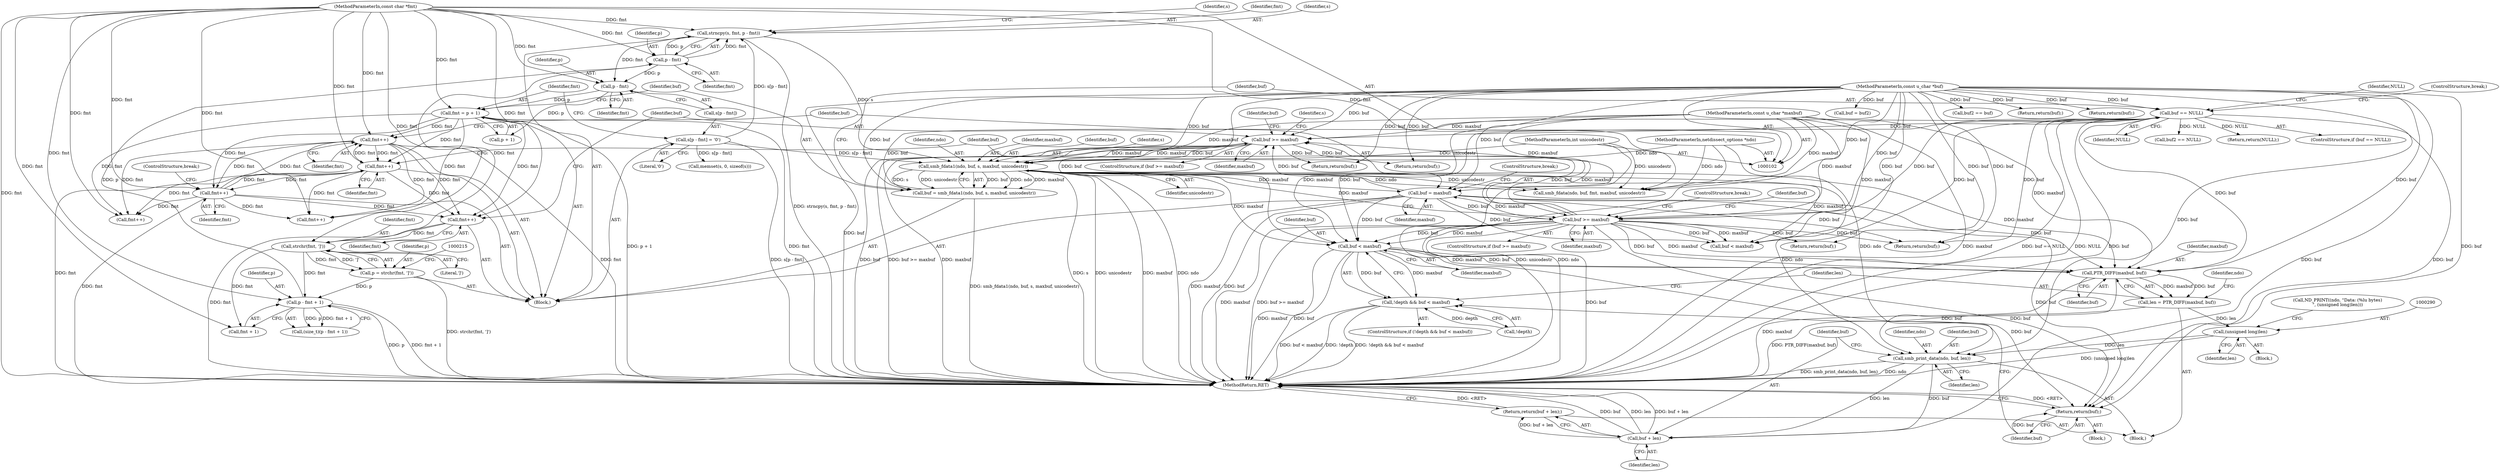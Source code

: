 digraph "0_tcpdump_24182d959f661327525a20d9a94c98a8ec016778@pointer" {
"1000274" [label="(Call,buf < maxbuf)"];
"1000253" [label="(Call,buf == NULL)"];
"1000244" [label="(Call,buf = smb_fdata1(ndo, buf, s, maxbuf, unicodestr))"];
"1000246" [label="(Call,smb_fdata1(ndo, buf, s, maxbuf, unicodestr))"];
"1000103" [label="(MethodParameterIn,netdissect_options *ndo)"];
"1000197" [label="(Call,buf >= maxbuf)"];
"1000183" [label="(Call,buf = maxbuf)"];
"1000174" [label="(Call,buf >= maxbuf)"];
"1000104" [label="(MethodParameterIn,const u_char *buf)"];
"1000106" [label="(MethodParameterIn,const u_char *maxbuf)"];
"1000226" [label="(Call,strncpy(s, fmt, p - fmt))"];
"1000232" [label="(Call,s[p - fmt] = '\0')"];
"1000229" [label="(Call,p - fmt)"];
"1000216" [label="(Call,p - fmt + 1)"];
"1000207" [label="(Call,p = strchr(fmt, ']'))"];
"1000209" [label="(Call,strchr(fmt, ']'))"];
"1000194" [label="(Call,fmt++)"];
"1000181" [label="(Call,fmt++)"];
"1000171" [label="(Call,fmt++)"];
"1000239" [label="(Call,fmt = p + 1)"];
"1000235" [label="(Call,p - fmt)"];
"1000105" [label="(MethodParameterIn,const char *fmt)"];
"1000267" [label="(Call,fmt++)"];
"1000107" [label="(MethodParameterIn,int unicodestr)"];
"1000271" [label="(Call,!depth && buf < maxbuf)"];
"1000281" [label="(Call,PTR_DIFF(maxbuf, buf))"];
"1000279" [label="(Call,len = PTR_DIFF(maxbuf, buf))"];
"1000289" [label="(Call,(unsigned long)len)"];
"1000292" [label="(Call,smb_print_data(ndo, buf, len))"];
"1000297" [label="(Call,buf + len)"];
"1000296" [label="(Return,return(buf + len);)"];
"1000300" [label="(Return,return(buf);)"];
"1000257" [label="(Identifier,NULL)"];
"1000296" [label="(Return,return(buf + len);)"];
"1000217" [label="(Identifier,p)"];
"1000284" [label="(Call,ND_PRINT((ndo, \"Data: (%lu bytes)\n\", (unsigned long)len)))"];
"1000297" [label="(Call,buf + len)"];
"1000194" [label="(Call,fmt++)"];
"1000255" [label="(Identifier,NULL)"];
"1000198" [label="(Identifier,buf)"];
"1000176" [label="(Identifier,maxbuf)"];
"1000228" [label="(Identifier,fmt)"];
"1000145" [label="(Call,smb_fdata(ndo, buf, fmt, maxbuf, unicodestr))"];
"1000248" [label="(Identifier,buf)"];
"1000154" [label="(Call,buf2 == NULL)"];
"1000190" [label="(Return,return(buf);)"];
"1000181" [label="(Call,fmt++)"];
"1000299" [label="(Identifier,len)"];
"1000256" [label="(Return,return(NULL);)"];
"1000237" [label="(Identifier,fmt)"];
"1000227" [label="(Identifier,s)"];
"1000238" [label="(Literal,'\0')"];
"1000165" [label="(Call,buf = buf2)"];
"1000239" [label="(Call,fmt = p + 1)"];
"1000183" [label="(Call,buf = maxbuf)"];
"1000258" [label="(ControlStructure,break;)"];
"1000244" [label="(Call,buf = smb_fdata1(ndo, buf, s, maxbuf, unicodestr))"];
"1000270" [label="(ControlStructure,if (!depth && buf < maxbuf))"];
"1000251" [label="(Identifier,unicodestr)"];
"1000202" [label="(Call,memset(s, 0, sizeof(s)))"];
"1000291" [label="(Identifier,len)"];
"1000216" [label="(Call,p - fmt + 1)"];
"1000289" [label="(Call,(unsigned long)len)"];
"1000177" [label="(Return,return(buf);)"];
"1000127" [label="(Call,buf < maxbuf)"];
"1000293" [label="(Identifier,ndo)"];
"1000224" [label="(Return,return(buf);)"];
"1000267" [label="(Call,fmt++)"];
"1000207" [label="(Call,p = strchr(fmt, ']'))"];
"1000277" [label="(Block,)"];
"1000188" [label="(Call,fmt++)"];
"1000295" [label="(Identifier,len)"];
"1000124" [label="(Call,fmt++)"];
"1000199" [label="(Identifier,maxbuf)"];
"1000226" [label="(Call,strncpy(s, fmt, p - fmt))"];
"1000185" [label="(Identifier,maxbuf)"];
"1000283" [label="(Identifier,buf)"];
"1000208" [label="(Identifier,p)"];
"1000171" [label="(Call,fmt++)"];
"1000230" [label="(Identifier,p)"];
"1000175" [label="(Identifier,buf)"];
"1000249" [label="(Identifier,s)"];
"1000247" [label="(Identifier,ndo)"];
"1000174" [label="(Call,buf >= maxbuf)"];
"1000246" [label="(Call,smb_fdata1(ndo, buf, s, maxbuf, unicodestr))"];
"1000196" [label="(ControlStructure,if (buf >= maxbuf))"];
"1000160" [label="(Call,buf2 == buf)"];
"1000302" [label="(MethodReturn,RET)"];
"1000253" [label="(Call,buf == NULL)"];
"1000195" [label="(Identifier,fmt)"];
"1000234" [label="(Identifier,s)"];
"1000182" [label="(Identifier,fmt)"];
"1000218" [label="(Call,fmt + 1)"];
"1000122" [label="(Block,)"];
"1000279" [label="(Call,len = PTR_DIFF(maxbuf, buf))"];
"1000179" [label="(ControlStructure,break;)"];
"1000250" [label="(Identifier,maxbuf)"];
"1000214" [label="(Call,(size_t)(p - fmt + 1))"];
"1000280" [label="(Identifier,len)"];
"1000241" [label="(Call,p + 1)"];
"1000240" [label="(Identifier,fmt)"];
"1000281" [label="(Call,PTR_DIFF(maxbuf, buf))"];
"1000211" [label="(Literal,']')"];
"1000184" [label="(Identifier,buf)"];
"1000231" [label="(Identifier,fmt)"];
"1000233" [label="(Call,s[p - fmt])"];
"1000301" [label="(Identifier,buf)"];
"1000282" [label="(Identifier,maxbuf)"];
"1000294" [label="(Identifier,buf)"];
"1000268" [label="(Identifier,fmt)"];
"1000235" [label="(Call,p - fmt)"];
"1000186" [label="(ControlStructure,break;)"];
"1000105" [label="(MethodParameterIn,const char *fmt)"];
"1000274" [label="(Call,buf < maxbuf)"];
"1000107" [label="(MethodParameterIn,int unicodestr)"];
"1000232" [label="(Call,s[p - fmt] = '\0')"];
"1000197" [label="(Call,buf >= maxbuf)"];
"1000275" [label="(Identifier,buf)"];
"1000104" [label="(MethodParameterIn,const u_char *buf)"];
"1000210" [label="(Identifier,fmt)"];
"1000229" [label="(Call,p - fmt)"];
"1000254" [label="(Identifier,buf)"];
"1000203" [label="(Identifier,s)"];
"1000286" [label="(Identifier,ndo)"];
"1000201" [label="(Identifier,buf)"];
"1000163" [label="(Return,return(buf);)"];
"1000173" [label="(ControlStructure,if (buf >= maxbuf))"];
"1000245" [label="(Identifier,buf)"];
"1000236" [label="(Identifier,p)"];
"1000272" [label="(Call,!depth)"];
"1000271" [label="(Call,!depth && buf < maxbuf)"];
"1000300" [label="(Return,return(buf);)"];
"1000269" [label="(ControlStructure,break;)"];
"1000287" [label="(Block,)"];
"1000298" [label="(Identifier,buf)"];
"1000200" [label="(Return,return(buf);)"];
"1000106" [label="(MethodParameterIn,const u_char *maxbuf)"];
"1000209" [label="(Call,strchr(fmt, ']'))"];
"1000292" [label="(Call,smb_print_data(ndo, buf, len))"];
"1000103" [label="(MethodParameterIn,netdissect_options *ndo)"];
"1000178" [label="(Identifier,buf)"];
"1000252" [label="(ControlStructure,if (buf == NULL))"];
"1000108" [label="(Block,)"];
"1000276" [label="(Identifier,maxbuf)"];
"1000168" [label="(Return,return(buf);)"];
"1000172" [label="(Identifier,fmt)"];
"1000274" -> "1000271"  [label="AST: "];
"1000274" -> "1000276"  [label="CFG: "];
"1000275" -> "1000274"  [label="AST: "];
"1000276" -> "1000274"  [label="AST: "];
"1000271" -> "1000274"  [label="CFG: "];
"1000274" -> "1000302"  [label="DDG: maxbuf"];
"1000274" -> "1000302"  [label="DDG: buf"];
"1000274" -> "1000271"  [label="DDG: buf"];
"1000274" -> "1000271"  [label="DDG: maxbuf"];
"1000253" -> "1000274"  [label="DDG: buf"];
"1000183" -> "1000274"  [label="DDG: buf"];
"1000174" -> "1000274"  [label="DDG: buf"];
"1000174" -> "1000274"  [label="DDG: maxbuf"];
"1000104" -> "1000274"  [label="DDG: buf"];
"1000246" -> "1000274"  [label="DDG: maxbuf"];
"1000106" -> "1000274"  [label="DDG: maxbuf"];
"1000274" -> "1000281"  [label="DDG: maxbuf"];
"1000274" -> "1000281"  [label="DDG: buf"];
"1000274" -> "1000300"  [label="DDG: buf"];
"1000253" -> "1000252"  [label="AST: "];
"1000253" -> "1000255"  [label="CFG: "];
"1000254" -> "1000253"  [label="AST: "];
"1000255" -> "1000253"  [label="AST: "];
"1000257" -> "1000253"  [label="CFG: "];
"1000258" -> "1000253"  [label="CFG: "];
"1000253" -> "1000302"  [label="DDG: buf == NULL"];
"1000253" -> "1000302"  [label="DDG: NULL"];
"1000253" -> "1000302"  [label="DDG: buf"];
"1000253" -> "1000127"  [label="DDG: buf"];
"1000253" -> "1000154"  [label="DDG: NULL"];
"1000253" -> "1000174"  [label="DDG: buf"];
"1000253" -> "1000190"  [label="DDG: buf"];
"1000253" -> "1000197"  [label="DDG: buf"];
"1000244" -> "1000253"  [label="DDG: buf"];
"1000104" -> "1000253"  [label="DDG: buf"];
"1000253" -> "1000256"  [label="DDG: NULL"];
"1000253" -> "1000281"  [label="DDG: buf"];
"1000253" -> "1000300"  [label="DDG: buf"];
"1000244" -> "1000122"  [label="AST: "];
"1000244" -> "1000246"  [label="CFG: "];
"1000245" -> "1000244"  [label="AST: "];
"1000246" -> "1000244"  [label="AST: "];
"1000254" -> "1000244"  [label="CFG: "];
"1000244" -> "1000302"  [label="DDG: smb_fdata1(ndo, buf, s, maxbuf, unicodestr)"];
"1000246" -> "1000244"  [label="DDG: buf"];
"1000246" -> "1000244"  [label="DDG: ndo"];
"1000246" -> "1000244"  [label="DDG: maxbuf"];
"1000246" -> "1000244"  [label="DDG: s"];
"1000246" -> "1000244"  [label="DDG: unicodestr"];
"1000104" -> "1000244"  [label="DDG: buf"];
"1000246" -> "1000251"  [label="CFG: "];
"1000247" -> "1000246"  [label="AST: "];
"1000248" -> "1000246"  [label="AST: "];
"1000249" -> "1000246"  [label="AST: "];
"1000250" -> "1000246"  [label="AST: "];
"1000251" -> "1000246"  [label="AST: "];
"1000246" -> "1000302"  [label="DDG: unicodestr"];
"1000246" -> "1000302"  [label="DDG: maxbuf"];
"1000246" -> "1000302"  [label="DDG: ndo"];
"1000246" -> "1000302"  [label="DDG: s"];
"1000246" -> "1000127"  [label="DDG: maxbuf"];
"1000246" -> "1000145"  [label="DDG: ndo"];
"1000246" -> "1000145"  [label="DDG: unicodestr"];
"1000246" -> "1000174"  [label="DDG: maxbuf"];
"1000246" -> "1000183"  [label="DDG: maxbuf"];
"1000246" -> "1000197"  [label="DDG: maxbuf"];
"1000103" -> "1000246"  [label="DDG: ndo"];
"1000197" -> "1000246"  [label="DDG: buf"];
"1000197" -> "1000246"  [label="DDG: maxbuf"];
"1000104" -> "1000246"  [label="DDG: buf"];
"1000226" -> "1000246"  [label="DDG: s"];
"1000232" -> "1000246"  [label="DDG: s[p - fmt]"];
"1000106" -> "1000246"  [label="DDG: maxbuf"];
"1000107" -> "1000246"  [label="DDG: unicodestr"];
"1000246" -> "1000281"  [label="DDG: maxbuf"];
"1000246" -> "1000292"  [label="DDG: ndo"];
"1000103" -> "1000102"  [label="AST: "];
"1000103" -> "1000302"  [label="DDG: ndo"];
"1000103" -> "1000145"  [label="DDG: ndo"];
"1000103" -> "1000292"  [label="DDG: ndo"];
"1000197" -> "1000196"  [label="AST: "];
"1000197" -> "1000199"  [label="CFG: "];
"1000198" -> "1000197"  [label="AST: "];
"1000199" -> "1000197"  [label="AST: "];
"1000201" -> "1000197"  [label="CFG: "];
"1000203" -> "1000197"  [label="CFG: "];
"1000197" -> "1000302"  [label="DDG: buf >= maxbuf"];
"1000197" -> "1000302"  [label="DDG: maxbuf"];
"1000197" -> "1000302"  [label="DDG: buf"];
"1000183" -> "1000197"  [label="DDG: buf"];
"1000174" -> "1000197"  [label="DDG: buf"];
"1000174" -> "1000197"  [label="DDG: maxbuf"];
"1000104" -> "1000197"  [label="DDG: buf"];
"1000106" -> "1000197"  [label="DDG: maxbuf"];
"1000197" -> "1000200"  [label="DDG: buf"];
"1000197" -> "1000224"  [label="DDG: buf"];
"1000183" -> "1000122"  [label="AST: "];
"1000183" -> "1000185"  [label="CFG: "];
"1000184" -> "1000183"  [label="AST: "];
"1000185" -> "1000183"  [label="AST: "];
"1000186" -> "1000183"  [label="CFG: "];
"1000183" -> "1000302"  [label="DDG: maxbuf"];
"1000183" -> "1000302"  [label="DDG: buf"];
"1000183" -> "1000127"  [label="DDG: buf"];
"1000183" -> "1000174"  [label="DDG: buf"];
"1000174" -> "1000183"  [label="DDG: maxbuf"];
"1000106" -> "1000183"  [label="DDG: maxbuf"];
"1000104" -> "1000183"  [label="DDG: buf"];
"1000183" -> "1000190"  [label="DDG: buf"];
"1000183" -> "1000281"  [label="DDG: buf"];
"1000183" -> "1000300"  [label="DDG: buf"];
"1000174" -> "1000173"  [label="AST: "];
"1000174" -> "1000176"  [label="CFG: "];
"1000175" -> "1000174"  [label="AST: "];
"1000176" -> "1000174"  [label="AST: "];
"1000178" -> "1000174"  [label="CFG: "];
"1000179" -> "1000174"  [label="CFG: "];
"1000174" -> "1000302"  [label="DDG: maxbuf"];
"1000174" -> "1000302"  [label="DDG: buf >= maxbuf"];
"1000174" -> "1000302"  [label="DDG: buf"];
"1000174" -> "1000127"  [label="DDG: buf"];
"1000174" -> "1000127"  [label="DDG: maxbuf"];
"1000104" -> "1000174"  [label="DDG: buf"];
"1000106" -> "1000174"  [label="DDG: maxbuf"];
"1000174" -> "1000177"  [label="DDG: buf"];
"1000174" -> "1000190"  [label="DDG: buf"];
"1000174" -> "1000281"  [label="DDG: maxbuf"];
"1000174" -> "1000281"  [label="DDG: buf"];
"1000174" -> "1000300"  [label="DDG: buf"];
"1000104" -> "1000102"  [label="AST: "];
"1000104" -> "1000302"  [label="DDG: buf"];
"1000104" -> "1000127"  [label="DDG: buf"];
"1000104" -> "1000145"  [label="DDG: buf"];
"1000104" -> "1000160"  [label="DDG: buf"];
"1000104" -> "1000163"  [label="DDG: buf"];
"1000104" -> "1000165"  [label="DDG: buf"];
"1000104" -> "1000168"  [label="DDG: buf"];
"1000104" -> "1000177"  [label="DDG: buf"];
"1000104" -> "1000190"  [label="DDG: buf"];
"1000104" -> "1000200"  [label="DDG: buf"];
"1000104" -> "1000224"  [label="DDG: buf"];
"1000104" -> "1000281"  [label="DDG: buf"];
"1000104" -> "1000292"  [label="DDG: buf"];
"1000104" -> "1000297"  [label="DDG: buf"];
"1000104" -> "1000300"  [label="DDG: buf"];
"1000106" -> "1000102"  [label="AST: "];
"1000106" -> "1000302"  [label="DDG: maxbuf"];
"1000106" -> "1000127"  [label="DDG: maxbuf"];
"1000106" -> "1000145"  [label="DDG: maxbuf"];
"1000106" -> "1000281"  [label="DDG: maxbuf"];
"1000226" -> "1000122"  [label="AST: "];
"1000226" -> "1000229"  [label="CFG: "];
"1000227" -> "1000226"  [label="AST: "];
"1000228" -> "1000226"  [label="AST: "];
"1000229" -> "1000226"  [label="AST: "];
"1000234" -> "1000226"  [label="CFG: "];
"1000226" -> "1000302"  [label="DDG: strncpy(s, fmt, p - fmt)"];
"1000232" -> "1000226"  [label="DDG: s[p - fmt]"];
"1000229" -> "1000226"  [label="DDG: fmt"];
"1000229" -> "1000226"  [label="DDG: p"];
"1000105" -> "1000226"  [label="DDG: fmt"];
"1000226" -> "1000235"  [label="DDG: fmt"];
"1000232" -> "1000122"  [label="AST: "];
"1000232" -> "1000238"  [label="CFG: "];
"1000233" -> "1000232"  [label="AST: "];
"1000238" -> "1000232"  [label="AST: "];
"1000240" -> "1000232"  [label="CFG: "];
"1000232" -> "1000302"  [label="DDG: s[p - fmt]"];
"1000232" -> "1000202"  [label="DDG: s[p - fmt]"];
"1000229" -> "1000231"  [label="CFG: "];
"1000230" -> "1000229"  [label="AST: "];
"1000231" -> "1000229"  [label="AST: "];
"1000216" -> "1000229"  [label="DDG: p"];
"1000105" -> "1000229"  [label="DDG: fmt"];
"1000209" -> "1000229"  [label="DDG: fmt"];
"1000229" -> "1000235"  [label="DDG: p"];
"1000216" -> "1000214"  [label="AST: "];
"1000216" -> "1000218"  [label="CFG: "];
"1000217" -> "1000216"  [label="AST: "];
"1000218" -> "1000216"  [label="AST: "];
"1000214" -> "1000216"  [label="CFG: "];
"1000216" -> "1000302"  [label="DDG: p"];
"1000216" -> "1000302"  [label="DDG: fmt + 1"];
"1000216" -> "1000214"  [label="DDG: p"];
"1000216" -> "1000214"  [label="DDG: fmt + 1"];
"1000207" -> "1000216"  [label="DDG: p"];
"1000209" -> "1000216"  [label="DDG: fmt"];
"1000105" -> "1000216"  [label="DDG: fmt"];
"1000207" -> "1000122"  [label="AST: "];
"1000207" -> "1000209"  [label="CFG: "];
"1000208" -> "1000207"  [label="AST: "];
"1000209" -> "1000207"  [label="AST: "];
"1000215" -> "1000207"  [label="CFG: "];
"1000207" -> "1000302"  [label="DDG: strchr(fmt, ']')"];
"1000209" -> "1000207"  [label="DDG: fmt"];
"1000209" -> "1000207"  [label="DDG: ']'"];
"1000209" -> "1000211"  [label="CFG: "];
"1000210" -> "1000209"  [label="AST: "];
"1000211" -> "1000209"  [label="AST: "];
"1000194" -> "1000209"  [label="DDG: fmt"];
"1000105" -> "1000209"  [label="DDG: fmt"];
"1000209" -> "1000218"  [label="DDG: fmt"];
"1000194" -> "1000122"  [label="AST: "];
"1000194" -> "1000195"  [label="CFG: "];
"1000195" -> "1000194"  [label="AST: "];
"1000198" -> "1000194"  [label="CFG: "];
"1000194" -> "1000302"  [label="DDG: fmt"];
"1000181" -> "1000194"  [label="DDG: fmt"];
"1000171" -> "1000194"  [label="DDG: fmt"];
"1000239" -> "1000194"  [label="DDG: fmt"];
"1000267" -> "1000194"  [label="DDG: fmt"];
"1000105" -> "1000194"  [label="DDG: fmt"];
"1000181" -> "1000122"  [label="AST: "];
"1000181" -> "1000182"  [label="CFG: "];
"1000182" -> "1000181"  [label="AST: "];
"1000184" -> "1000181"  [label="CFG: "];
"1000181" -> "1000302"  [label="DDG: fmt"];
"1000181" -> "1000124"  [label="DDG: fmt"];
"1000181" -> "1000171"  [label="DDG: fmt"];
"1000171" -> "1000181"  [label="DDG: fmt"];
"1000239" -> "1000181"  [label="DDG: fmt"];
"1000267" -> "1000181"  [label="DDG: fmt"];
"1000105" -> "1000181"  [label="DDG: fmt"];
"1000181" -> "1000188"  [label="DDG: fmt"];
"1000181" -> "1000267"  [label="DDG: fmt"];
"1000171" -> "1000122"  [label="AST: "];
"1000171" -> "1000172"  [label="CFG: "];
"1000172" -> "1000171"  [label="AST: "];
"1000175" -> "1000171"  [label="CFG: "];
"1000171" -> "1000302"  [label="DDG: fmt"];
"1000171" -> "1000124"  [label="DDG: fmt"];
"1000239" -> "1000171"  [label="DDG: fmt"];
"1000267" -> "1000171"  [label="DDG: fmt"];
"1000105" -> "1000171"  [label="DDG: fmt"];
"1000171" -> "1000188"  [label="DDG: fmt"];
"1000171" -> "1000267"  [label="DDG: fmt"];
"1000239" -> "1000122"  [label="AST: "];
"1000239" -> "1000241"  [label="CFG: "];
"1000240" -> "1000239"  [label="AST: "];
"1000241" -> "1000239"  [label="AST: "];
"1000245" -> "1000239"  [label="CFG: "];
"1000239" -> "1000302"  [label="DDG: fmt"];
"1000239" -> "1000302"  [label="DDG: p + 1"];
"1000239" -> "1000124"  [label="DDG: fmt"];
"1000239" -> "1000188"  [label="DDG: fmt"];
"1000235" -> "1000239"  [label="DDG: p"];
"1000105" -> "1000239"  [label="DDG: fmt"];
"1000239" -> "1000267"  [label="DDG: fmt"];
"1000235" -> "1000233"  [label="AST: "];
"1000235" -> "1000237"  [label="CFG: "];
"1000236" -> "1000235"  [label="AST: "];
"1000237" -> "1000235"  [label="AST: "];
"1000233" -> "1000235"  [label="CFG: "];
"1000105" -> "1000235"  [label="DDG: fmt"];
"1000235" -> "1000241"  [label="DDG: p"];
"1000105" -> "1000102"  [label="AST: "];
"1000105" -> "1000302"  [label="DDG: fmt"];
"1000105" -> "1000124"  [label="DDG: fmt"];
"1000105" -> "1000145"  [label="DDG: fmt"];
"1000105" -> "1000188"  [label="DDG: fmt"];
"1000105" -> "1000218"  [label="DDG: fmt"];
"1000105" -> "1000267"  [label="DDG: fmt"];
"1000267" -> "1000122"  [label="AST: "];
"1000267" -> "1000268"  [label="CFG: "];
"1000268" -> "1000267"  [label="AST: "];
"1000269" -> "1000267"  [label="CFG: "];
"1000267" -> "1000302"  [label="DDG: fmt"];
"1000267" -> "1000124"  [label="DDG: fmt"];
"1000267" -> "1000188"  [label="DDG: fmt"];
"1000107" -> "1000102"  [label="AST: "];
"1000107" -> "1000302"  [label="DDG: unicodestr"];
"1000107" -> "1000145"  [label="DDG: unicodestr"];
"1000271" -> "1000270"  [label="AST: "];
"1000271" -> "1000272"  [label="CFG: "];
"1000272" -> "1000271"  [label="AST: "];
"1000280" -> "1000271"  [label="CFG: "];
"1000301" -> "1000271"  [label="CFG: "];
"1000271" -> "1000302"  [label="DDG: buf < maxbuf"];
"1000271" -> "1000302"  [label="DDG: !depth"];
"1000271" -> "1000302"  [label="DDG: !depth && buf < maxbuf"];
"1000272" -> "1000271"  [label="DDG: depth"];
"1000281" -> "1000279"  [label="AST: "];
"1000281" -> "1000283"  [label="CFG: "];
"1000282" -> "1000281"  [label="AST: "];
"1000283" -> "1000281"  [label="AST: "];
"1000279" -> "1000281"  [label="CFG: "];
"1000281" -> "1000302"  [label="DDG: maxbuf"];
"1000281" -> "1000279"  [label="DDG: maxbuf"];
"1000281" -> "1000279"  [label="DDG: buf"];
"1000281" -> "1000292"  [label="DDG: buf"];
"1000279" -> "1000277"  [label="AST: "];
"1000280" -> "1000279"  [label="AST: "];
"1000286" -> "1000279"  [label="CFG: "];
"1000279" -> "1000302"  [label="DDG: PTR_DIFF(maxbuf, buf)"];
"1000279" -> "1000289"  [label="DDG: len"];
"1000289" -> "1000287"  [label="AST: "];
"1000289" -> "1000291"  [label="CFG: "];
"1000290" -> "1000289"  [label="AST: "];
"1000291" -> "1000289"  [label="AST: "];
"1000284" -> "1000289"  [label="CFG: "];
"1000289" -> "1000302"  [label="DDG: (unsigned long)len"];
"1000289" -> "1000292"  [label="DDG: len"];
"1000292" -> "1000277"  [label="AST: "];
"1000292" -> "1000295"  [label="CFG: "];
"1000293" -> "1000292"  [label="AST: "];
"1000294" -> "1000292"  [label="AST: "];
"1000295" -> "1000292"  [label="AST: "];
"1000298" -> "1000292"  [label="CFG: "];
"1000292" -> "1000302"  [label="DDG: smb_print_data(ndo, buf, len)"];
"1000292" -> "1000302"  [label="DDG: ndo"];
"1000292" -> "1000297"  [label="DDG: buf"];
"1000292" -> "1000297"  [label="DDG: len"];
"1000297" -> "1000296"  [label="AST: "];
"1000297" -> "1000299"  [label="CFG: "];
"1000298" -> "1000297"  [label="AST: "];
"1000299" -> "1000297"  [label="AST: "];
"1000296" -> "1000297"  [label="CFG: "];
"1000297" -> "1000302"  [label="DDG: buf"];
"1000297" -> "1000302"  [label="DDG: len"];
"1000297" -> "1000302"  [label="DDG: buf + len"];
"1000297" -> "1000296"  [label="DDG: buf + len"];
"1000296" -> "1000277"  [label="AST: "];
"1000302" -> "1000296"  [label="CFG: "];
"1000296" -> "1000302"  [label="DDG: <RET>"];
"1000300" -> "1000108"  [label="AST: "];
"1000300" -> "1000301"  [label="CFG: "];
"1000301" -> "1000300"  [label="AST: "];
"1000302" -> "1000300"  [label="CFG: "];
"1000300" -> "1000302"  [label="DDG: <RET>"];
"1000301" -> "1000300"  [label="DDG: buf"];
}
